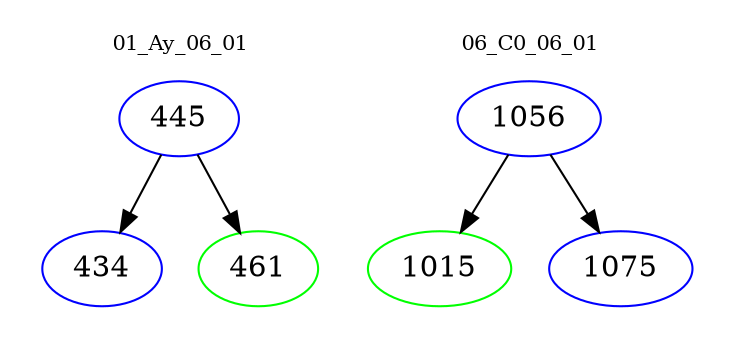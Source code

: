 digraph{
subgraph cluster_0 {
color = white
label = "01_Ay_06_01";
fontsize=10;
T0_445 [label="445", color="blue"]
T0_445 -> T0_434 [color="black"]
T0_434 [label="434", color="blue"]
T0_445 -> T0_461 [color="black"]
T0_461 [label="461", color="green"]
}
subgraph cluster_1 {
color = white
label = "06_C0_06_01";
fontsize=10;
T1_1056 [label="1056", color="blue"]
T1_1056 -> T1_1015 [color="black"]
T1_1015 [label="1015", color="green"]
T1_1056 -> T1_1075 [color="black"]
T1_1075 [label="1075", color="blue"]
}
}

